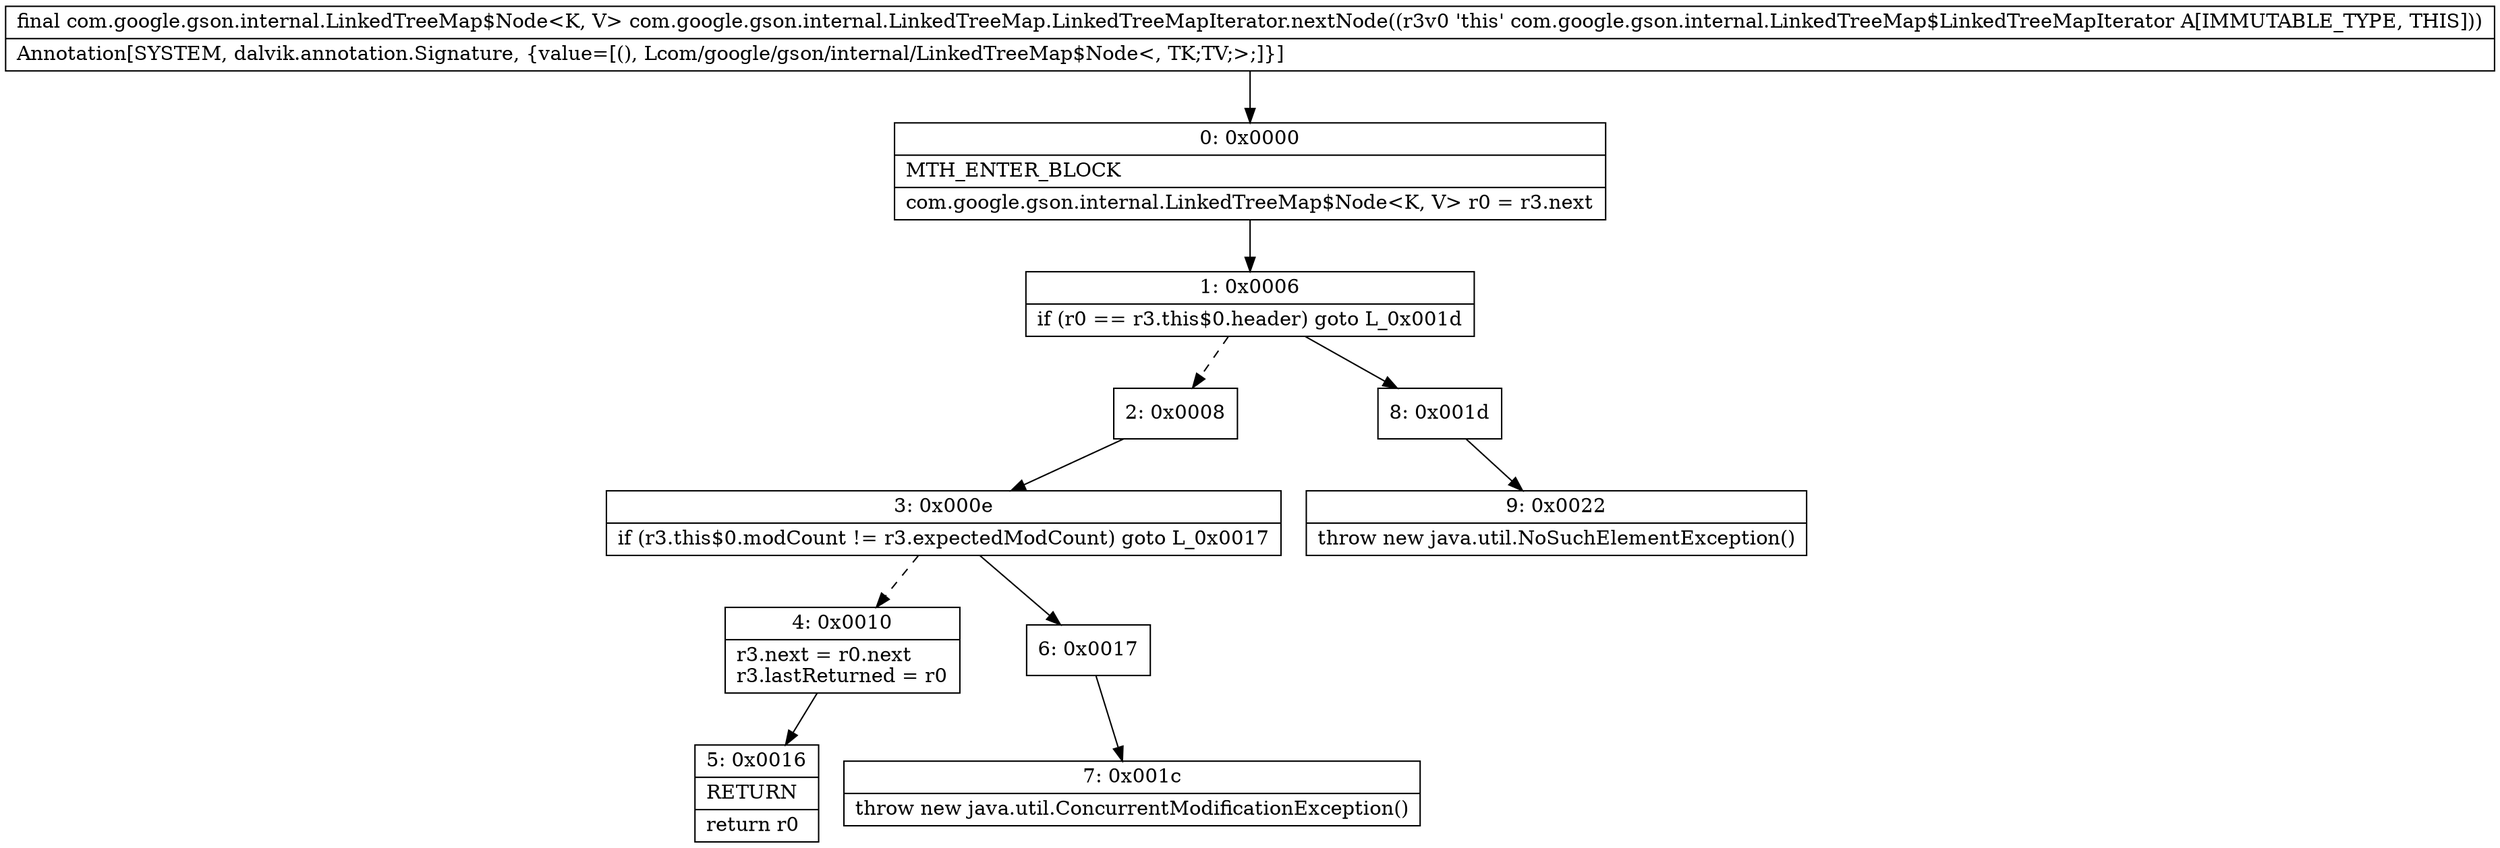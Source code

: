 digraph "CFG forcom.google.gson.internal.LinkedTreeMap.LinkedTreeMapIterator.nextNode()Lcom\/google\/gson\/internal\/LinkedTreeMap$Node;" {
Node_0 [shape=record,label="{0\:\ 0x0000|MTH_ENTER_BLOCK\l|com.google.gson.internal.LinkedTreeMap$Node\<K, V\> r0 = r3.next\l}"];
Node_1 [shape=record,label="{1\:\ 0x0006|if (r0 == r3.this$0.header) goto L_0x001d\l}"];
Node_2 [shape=record,label="{2\:\ 0x0008}"];
Node_3 [shape=record,label="{3\:\ 0x000e|if (r3.this$0.modCount != r3.expectedModCount) goto L_0x0017\l}"];
Node_4 [shape=record,label="{4\:\ 0x0010|r3.next = r0.next\lr3.lastReturned = r0\l}"];
Node_5 [shape=record,label="{5\:\ 0x0016|RETURN\l|return r0\l}"];
Node_6 [shape=record,label="{6\:\ 0x0017}"];
Node_7 [shape=record,label="{7\:\ 0x001c|throw new java.util.ConcurrentModificationException()\l}"];
Node_8 [shape=record,label="{8\:\ 0x001d}"];
Node_9 [shape=record,label="{9\:\ 0x0022|throw new java.util.NoSuchElementException()\l}"];
MethodNode[shape=record,label="{final com.google.gson.internal.LinkedTreeMap$Node\<K, V\> com.google.gson.internal.LinkedTreeMap.LinkedTreeMapIterator.nextNode((r3v0 'this' com.google.gson.internal.LinkedTreeMap$LinkedTreeMapIterator A[IMMUTABLE_TYPE, THIS]))  | Annotation[SYSTEM, dalvik.annotation.Signature, \{value=[(), Lcom\/google\/gson\/internal\/LinkedTreeMap$Node\<, TK;TV;\>;]\}]\l}"];
MethodNode -> Node_0;
Node_0 -> Node_1;
Node_1 -> Node_2[style=dashed];
Node_1 -> Node_8;
Node_2 -> Node_3;
Node_3 -> Node_4[style=dashed];
Node_3 -> Node_6;
Node_4 -> Node_5;
Node_6 -> Node_7;
Node_8 -> Node_9;
}

